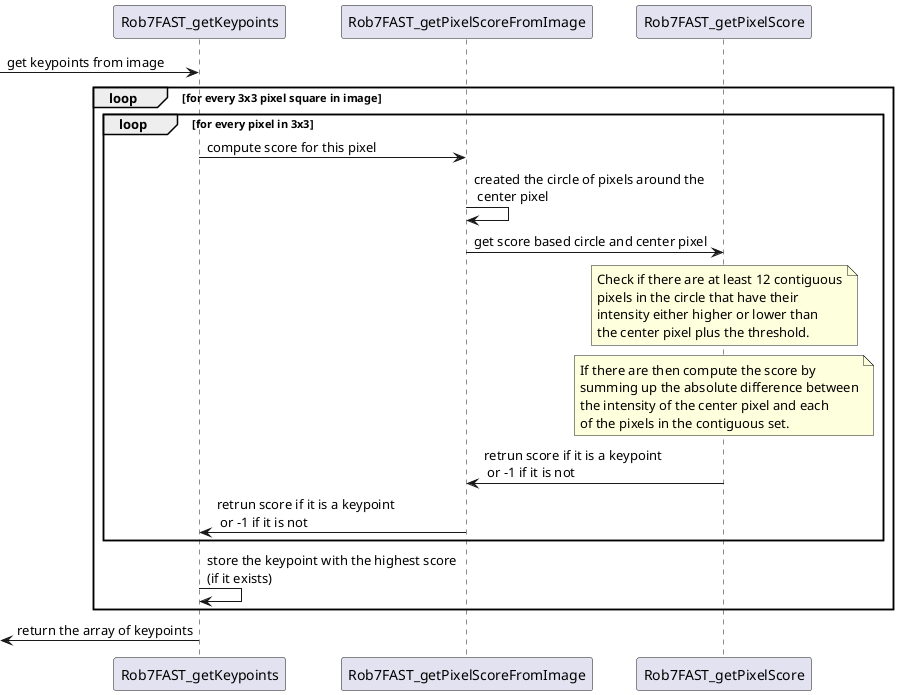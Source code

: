 @startuml

participant Rob7FAST_getKeypoints
participant Rob7FAST_getPixelScoreFromImage
participant Rob7FAST_getPixelScore

[-> Rob7FAST_getKeypoints: get keypoints from image
loop for every 3x3 pixel square in image 
    loop for every pixel in 3x3
        Rob7FAST_getKeypoints -> Rob7FAST_getPixelScoreFromImage: compute score for this pixel
        Rob7FAST_getPixelScoreFromImage -> Rob7FAST_getPixelScoreFromImage: created the circle of pixels around the\n center pixel
        Rob7FAST_getPixelScoreFromImage -> Rob7FAST_getPixelScore: get score based circle and center pixel
        note over Rob7FAST_getPixelScore
            Check if there are at least 12 contiguous
            pixels in the circle that have their
            intensity either higher or lower than
            the center pixel plus the threshold. 
        endnote
        note over Rob7FAST_getPixelScore
            If there are then compute the score by
            summing up the absolute difference between
            the intensity of the center pixel and each
            of the pixels in the contiguous set.  
        endnote
        Rob7FAST_getPixelScore -> Rob7FAST_getPixelScoreFromImage: retrun score if it is a keypoint\n or -1 if it is not
        Rob7FAST_getPixelScoreFromImage -> Rob7FAST_getKeypoints: retrun score if it is a keypoint\n or -1 if it is not
    end
    
    Rob7FAST_getKeypoints -> Rob7FAST_getKeypoints: store the keypoint with the highest score \n(if it exists) 
end

Rob7FAST_getKeypoints ->[ : return the array of keypoints


@enduml
